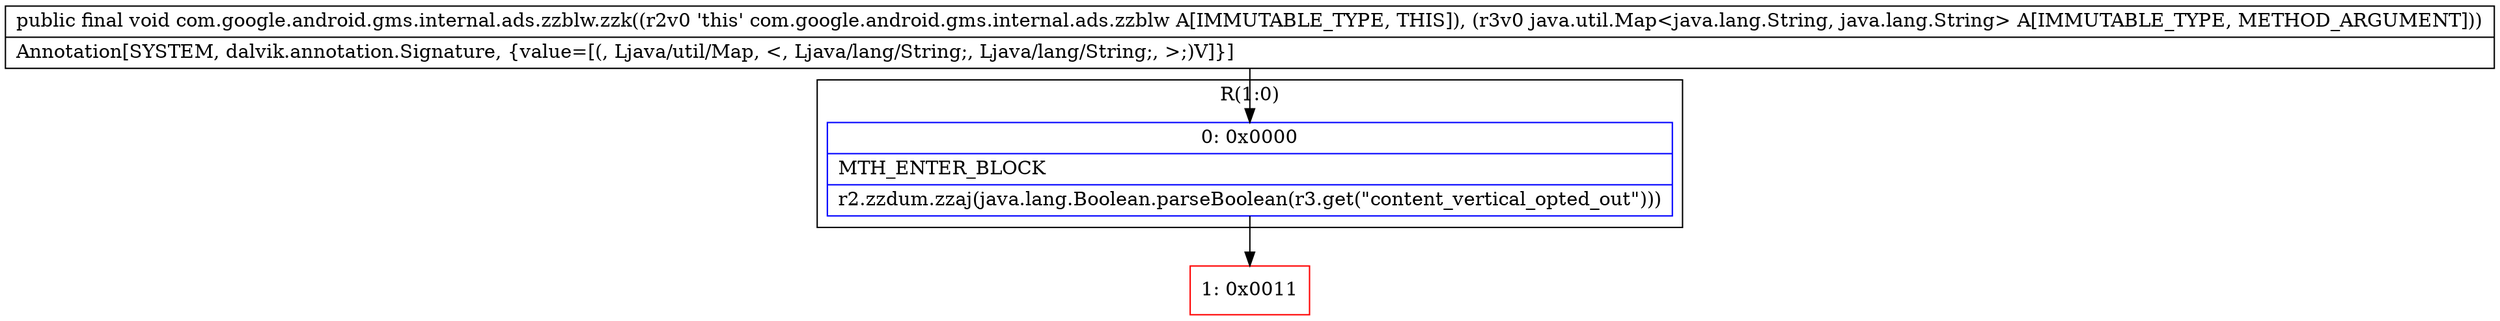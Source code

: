 digraph "CFG forcom.google.android.gms.internal.ads.zzblw.zzk(Ljava\/util\/Map;)V" {
subgraph cluster_Region_601124726 {
label = "R(1:0)";
node [shape=record,color=blue];
Node_0 [shape=record,label="{0\:\ 0x0000|MTH_ENTER_BLOCK\l|r2.zzdum.zzaj(java.lang.Boolean.parseBoolean(r3.get(\"content_vertical_opted_out\")))\l}"];
}
Node_1 [shape=record,color=red,label="{1\:\ 0x0011}"];
MethodNode[shape=record,label="{public final void com.google.android.gms.internal.ads.zzblw.zzk((r2v0 'this' com.google.android.gms.internal.ads.zzblw A[IMMUTABLE_TYPE, THIS]), (r3v0 java.util.Map\<java.lang.String, java.lang.String\> A[IMMUTABLE_TYPE, METHOD_ARGUMENT]))  | Annotation[SYSTEM, dalvik.annotation.Signature, \{value=[(, Ljava\/util\/Map, \<, Ljava\/lang\/String;, Ljava\/lang\/String;, \>;)V]\}]\l}"];
MethodNode -> Node_0;
Node_0 -> Node_1;
}

